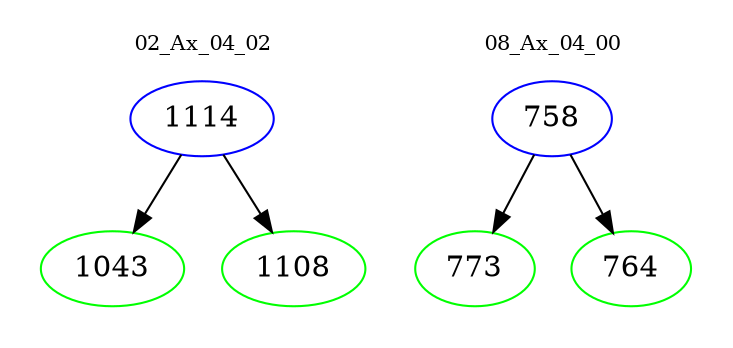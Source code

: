 digraph{
subgraph cluster_0 {
color = white
label = "02_Ax_04_02";
fontsize=10;
T0_1114 [label="1114", color="blue"]
T0_1114 -> T0_1043 [color="black"]
T0_1043 [label="1043", color="green"]
T0_1114 -> T0_1108 [color="black"]
T0_1108 [label="1108", color="green"]
}
subgraph cluster_1 {
color = white
label = "08_Ax_04_00";
fontsize=10;
T1_758 [label="758", color="blue"]
T1_758 -> T1_773 [color="black"]
T1_773 [label="773", color="green"]
T1_758 -> T1_764 [color="black"]
T1_764 [label="764", color="green"]
}
}
